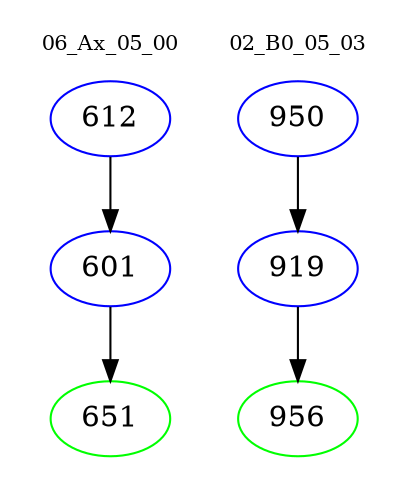 digraph{
subgraph cluster_0 {
color = white
label = "06_Ax_05_00";
fontsize=10;
T0_612 [label="612", color="blue"]
T0_612 -> T0_601 [color="black"]
T0_601 [label="601", color="blue"]
T0_601 -> T0_651 [color="black"]
T0_651 [label="651", color="green"]
}
subgraph cluster_1 {
color = white
label = "02_B0_05_03";
fontsize=10;
T1_950 [label="950", color="blue"]
T1_950 -> T1_919 [color="black"]
T1_919 [label="919", color="blue"]
T1_919 -> T1_956 [color="black"]
T1_956 [label="956", color="green"]
}
}
